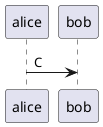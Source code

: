 {
  "sha1": "imb7tfn1nk7ymwx0xmz17yha73nv76l",
  "insertion": {
    "when": "2024-06-03T18:59:30.919Z",
    "user": "plantuml@gmail.com"
  }
}
@startuml
!define B C
!define A B
alice -> bob : A
@enduml
